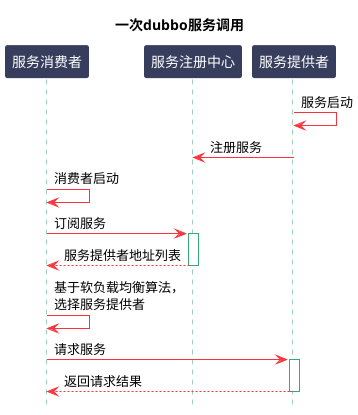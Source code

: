 @startuml dubbo invoke

hide footbox
title 一次dubbo服务调用

' https://plantuml-documentation.readthedocs.io/en/latest/formatting/all-skin-params.html
' https://github.com/aoki/cplant
!define BLACK   #363D5D
!define RED     #F6363F
!define PINK    #F6216E
!define MAGENTA #A54FBD
!define GREEN   #37A77C
!define YELLOW  #F97A00
!define BLUE    #1E98F2
!define CYAN    #25AFCA
!define WHITE   #FEF2DC

' skinparam handwritten true
skinparam Shadowing false
skinparam BackgroundColor transparent
skinparam ComponentStyle uml2

skinparam Sequence {
  ArrowThickness 1
  ArrowColor RED
  ActorBorderThickness 1
  LifeLineBorderColor GREEN
  ParticipantBorderThickness 0
}
skinparam Participant {
  BackgroundColor BLACK
  BorderColor BLACK
  FontColor #FFFFFF
}


participant "服务消费者" as consumer
participant "服务注册中心" as registry
participant "服务提供者" as provider

' == init ==
provider -> provider: 服务启动
provider -> registry: 注册服务

consumer -> consumer: 消费者启动
consumer -> registry: 订阅服务
activate registry
return 服务提供者地址列表
' note left: this is a first note

' == invoke ==
consumer -> consumer: 基于软负载均衡算法，\n选择服务提供者
consumer -> provider: 请求服务
activate provider
return 返回请求结果

@enduml

